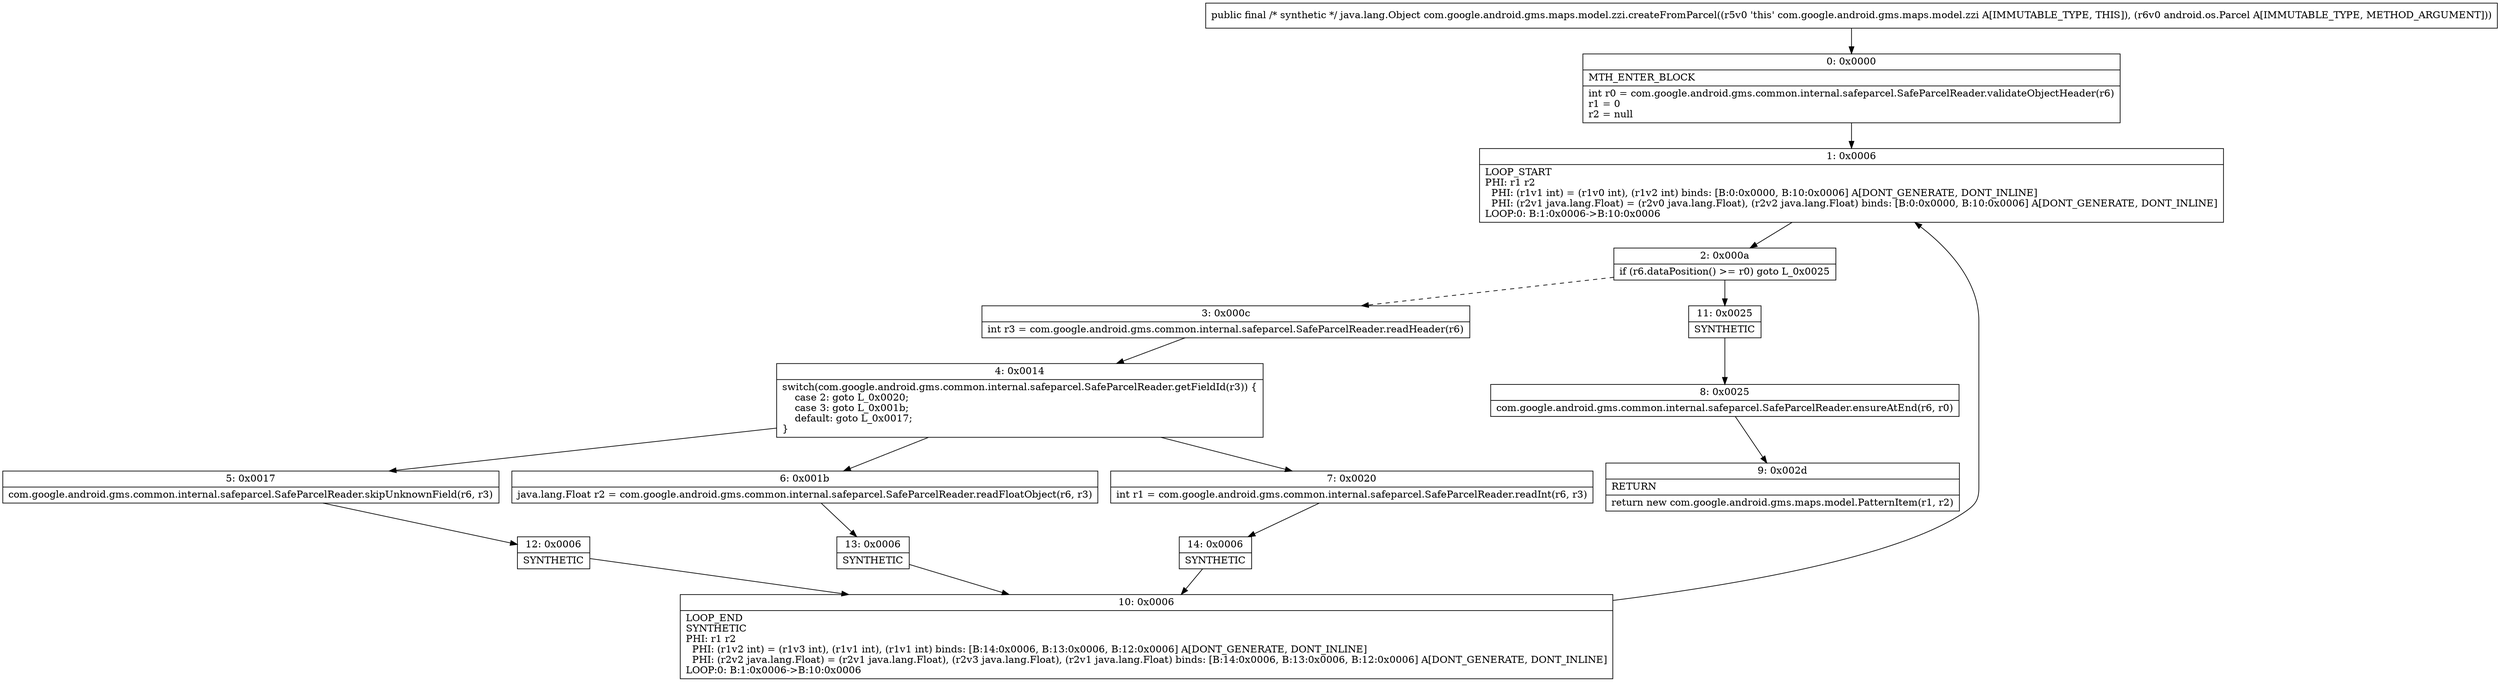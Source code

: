 digraph "CFG forcom.google.android.gms.maps.model.zzi.createFromParcel(Landroid\/os\/Parcel;)Ljava\/lang\/Object;" {
Node_0 [shape=record,label="{0\:\ 0x0000|MTH_ENTER_BLOCK\l|int r0 = com.google.android.gms.common.internal.safeparcel.SafeParcelReader.validateObjectHeader(r6)\lr1 = 0\lr2 = null\l}"];
Node_1 [shape=record,label="{1\:\ 0x0006|LOOP_START\lPHI: r1 r2 \l  PHI: (r1v1 int) = (r1v0 int), (r1v2 int) binds: [B:0:0x0000, B:10:0x0006] A[DONT_GENERATE, DONT_INLINE]\l  PHI: (r2v1 java.lang.Float) = (r2v0 java.lang.Float), (r2v2 java.lang.Float) binds: [B:0:0x0000, B:10:0x0006] A[DONT_GENERATE, DONT_INLINE]\lLOOP:0: B:1:0x0006\-\>B:10:0x0006\l}"];
Node_2 [shape=record,label="{2\:\ 0x000a|if (r6.dataPosition() \>= r0) goto L_0x0025\l}"];
Node_3 [shape=record,label="{3\:\ 0x000c|int r3 = com.google.android.gms.common.internal.safeparcel.SafeParcelReader.readHeader(r6)\l}"];
Node_4 [shape=record,label="{4\:\ 0x0014|switch(com.google.android.gms.common.internal.safeparcel.SafeParcelReader.getFieldId(r3)) \{\l    case 2: goto L_0x0020;\l    case 3: goto L_0x001b;\l    default: goto L_0x0017;\l\}\l}"];
Node_5 [shape=record,label="{5\:\ 0x0017|com.google.android.gms.common.internal.safeparcel.SafeParcelReader.skipUnknownField(r6, r3)\l}"];
Node_6 [shape=record,label="{6\:\ 0x001b|java.lang.Float r2 = com.google.android.gms.common.internal.safeparcel.SafeParcelReader.readFloatObject(r6, r3)\l}"];
Node_7 [shape=record,label="{7\:\ 0x0020|int r1 = com.google.android.gms.common.internal.safeparcel.SafeParcelReader.readInt(r6, r3)\l}"];
Node_8 [shape=record,label="{8\:\ 0x0025|com.google.android.gms.common.internal.safeparcel.SafeParcelReader.ensureAtEnd(r6, r0)\l}"];
Node_9 [shape=record,label="{9\:\ 0x002d|RETURN\l|return new com.google.android.gms.maps.model.PatternItem(r1, r2)\l}"];
Node_10 [shape=record,label="{10\:\ 0x0006|LOOP_END\lSYNTHETIC\lPHI: r1 r2 \l  PHI: (r1v2 int) = (r1v3 int), (r1v1 int), (r1v1 int) binds: [B:14:0x0006, B:13:0x0006, B:12:0x0006] A[DONT_GENERATE, DONT_INLINE]\l  PHI: (r2v2 java.lang.Float) = (r2v1 java.lang.Float), (r2v3 java.lang.Float), (r2v1 java.lang.Float) binds: [B:14:0x0006, B:13:0x0006, B:12:0x0006] A[DONT_GENERATE, DONT_INLINE]\lLOOP:0: B:1:0x0006\-\>B:10:0x0006\l}"];
Node_11 [shape=record,label="{11\:\ 0x0025|SYNTHETIC\l}"];
Node_12 [shape=record,label="{12\:\ 0x0006|SYNTHETIC\l}"];
Node_13 [shape=record,label="{13\:\ 0x0006|SYNTHETIC\l}"];
Node_14 [shape=record,label="{14\:\ 0x0006|SYNTHETIC\l}"];
MethodNode[shape=record,label="{public final \/* synthetic *\/ java.lang.Object com.google.android.gms.maps.model.zzi.createFromParcel((r5v0 'this' com.google.android.gms.maps.model.zzi A[IMMUTABLE_TYPE, THIS]), (r6v0 android.os.Parcel A[IMMUTABLE_TYPE, METHOD_ARGUMENT])) }"];
MethodNode -> Node_0;
Node_0 -> Node_1;
Node_1 -> Node_2;
Node_2 -> Node_3[style=dashed];
Node_2 -> Node_11;
Node_3 -> Node_4;
Node_4 -> Node_5;
Node_4 -> Node_6;
Node_4 -> Node_7;
Node_5 -> Node_12;
Node_6 -> Node_13;
Node_7 -> Node_14;
Node_8 -> Node_9;
Node_10 -> Node_1;
Node_11 -> Node_8;
Node_12 -> Node_10;
Node_13 -> Node_10;
Node_14 -> Node_10;
}

